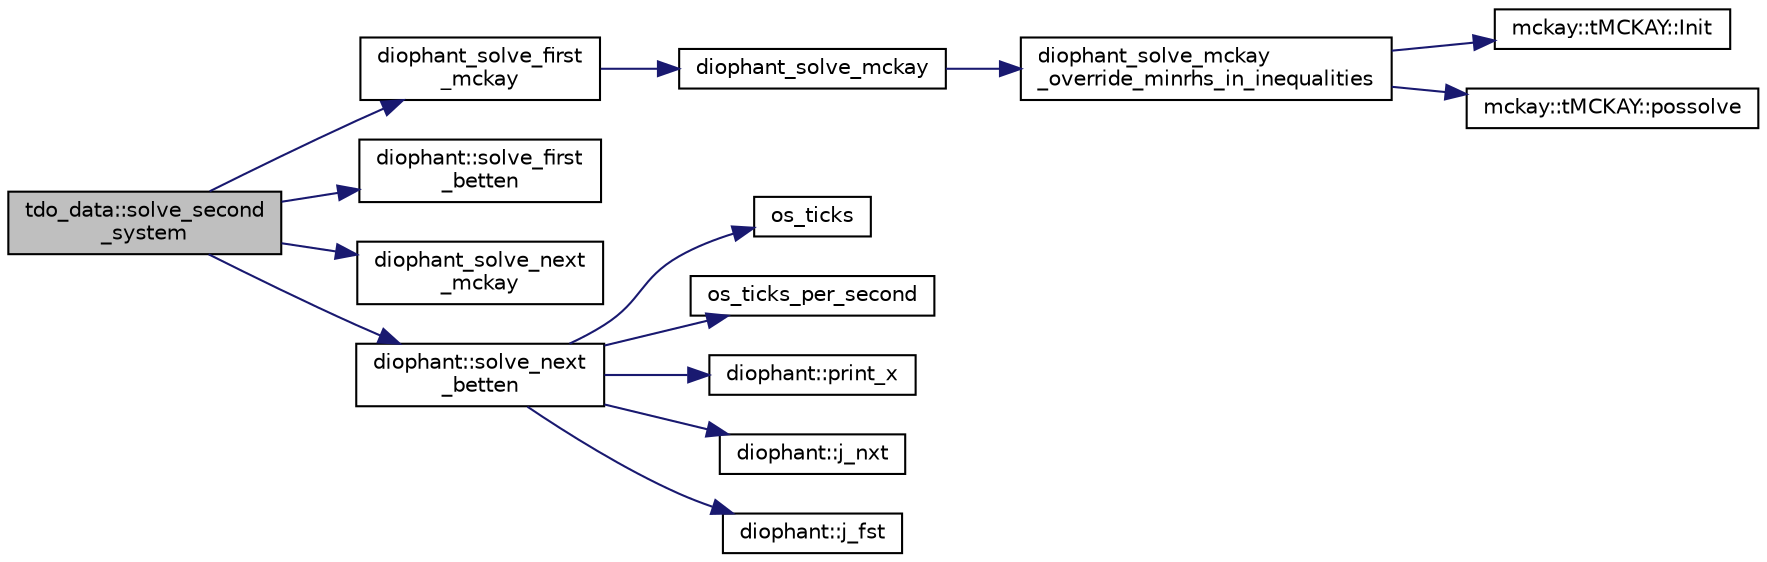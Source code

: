 digraph "tdo_data::solve_second_system"
{
  edge [fontname="Helvetica",fontsize="10",labelfontname="Helvetica",labelfontsize="10"];
  node [fontname="Helvetica",fontsize="10",shape=record];
  rankdir="LR";
  Node28 [label="tdo_data::solve_second\l_system",height=0.2,width=0.4,color="black", fillcolor="grey75", style="filled", fontcolor="black"];
  Node28 -> Node29 [color="midnightblue",fontsize="10",style="solid",fontname="Helvetica"];
  Node29 [label="diophant_solve_first\l_mckay",height=0.2,width=0.4,color="black", fillcolor="white", style="filled",URL="$dc/dfe/diophant_8_c.html#ac03e1a3fc0816caf0b6114281b46e142"];
  Node29 -> Node30 [color="midnightblue",fontsize="10",style="solid",fontname="Helvetica"];
  Node30 [label="diophant_solve_mckay",height=0.2,width=0.4,color="black", fillcolor="white", style="filled",URL="$dc/dfe/diophant_8_c.html#a13197239f146dbec9e369244a28e6fb5"];
  Node30 -> Node31 [color="midnightblue",fontsize="10",style="solid",fontname="Helvetica"];
  Node31 [label="diophant_solve_mckay\l_override_minrhs_in_inequalities",height=0.2,width=0.4,color="black", fillcolor="white", style="filled",URL="$dc/dfe/diophant_8_c.html#ade26681e912db350f0d405ccdb340519"];
  Node31 -> Node32 [color="midnightblue",fontsize="10",style="solid",fontname="Helvetica"];
  Node32 [label="mckay::tMCKAY::Init",height=0.2,width=0.4,color="black", fillcolor="white", style="filled",URL="$d6/ddf/classmckay_1_1t_m_c_k_a_y.html#a04d009389cf387ded3ff067ff0f0588d"];
  Node31 -> Node33 [color="midnightblue",fontsize="10",style="solid",fontname="Helvetica"];
  Node33 [label="mckay::tMCKAY::possolve",height=0.2,width=0.4,color="black", fillcolor="white", style="filled",URL="$d6/ddf/classmckay_1_1t_m_c_k_a_y.html#a1791dc846f3d51ac42c1afdd9b944864"];
  Node28 -> Node34 [color="midnightblue",fontsize="10",style="solid",fontname="Helvetica"];
  Node34 [label="diophant::solve_first\l_betten",height=0.2,width=0.4,color="black", fillcolor="white", style="filled",URL="$d7/d9c/classdiophant.html#a81a7f992acc7e822a7843bdc28fbe36e"];
  Node28 -> Node35 [color="midnightblue",fontsize="10",style="solid",fontname="Helvetica"];
  Node35 [label="diophant_solve_next\l_mckay",height=0.2,width=0.4,color="black", fillcolor="white", style="filled",URL="$dc/dfe/diophant_8_c.html#aeaf43346f76cbfe64ca21d3e8d9ed8fe"];
  Node28 -> Node36 [color="midnightblue",fontsize="10",style="solid",fontname="Helvetica"];
  Node36 [label="diophant::solve_next\l_betten",height=0.2,width=0.4,color="black", fillcolor="white", style="filled",URL="$d7/d9c/classdiophant.html#a016c6994359c98f5939305532dc60f89"];
  Node36 -> Node37 [color="midnightblue",fontsize="10",style="solid",fontname="Helvetica"];
  Node37 [label="os_ticks",height=0.2,width=0.4,color="black", fillcolor="white", style="filled",URL="$d5/db4/io__and__os_8h.html#a3da6d2b09e35d569adb7101dffcb5224"];
  Node36 -> Node38 [color="midnightblue",fontsize="10",style="solid",fontname="Helvetica"];
  Node38 [label="os_ticks_per_second",height=0.2,width=0.4,color="black", fillcolor="white", style="filled",URL="$d5/db4/io__and__os_8h.html#a1b35e7a094dfde9db39ae352c9c17042"];
  Node36 -> Node39 [color="midnightblue",fontsize="10",style="solid",fontname="Helvetica"];
  Node39 [label="diophant::print_x",height=0.2,width=0.4,color="black", fillcolor="white", style="filled",URL="$d7/d9c/classdiophant.html#a0a0960d96500c35a1632c507925dbe6e"];
  Node36 -> Node40 [color="midnightblue",fontsize="10",style="solid",fontname="Helvetica"];
  Node40 [label="diophant::j_nxt",height=0.2,width=0.4,color="black", fillcolor="white", style="filled",URL="$d7/d9c/classdiophant.html#ab7edeaceecc124fb9595d34e2f10fd29"];
  Node36 -> Node41 [color="midnightblue",fontsize="10",style="solid",fontname="Helvetica"];
  Node41 [label="diophant::j_fst",height=0.2,width=0.4,color="black", fillcolor="white", style="filled",URL="$d7/d9c/classdiophant.html#aba2e20ceb103c3f0e00667a699c25fb5"];
}
